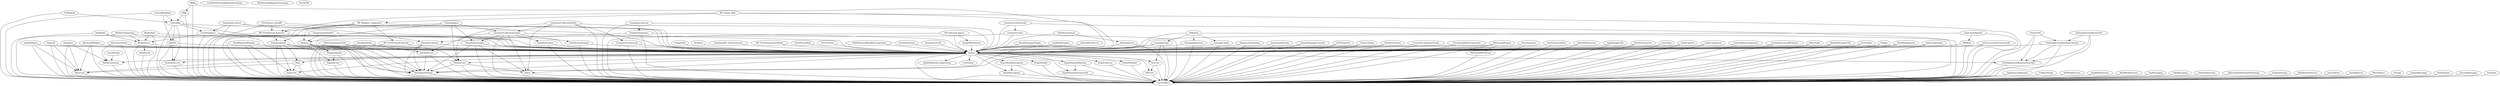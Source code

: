 digraph {
    0 [ label = "CoreUObject" ]
    1 [ label = "Engine" ]
    2 [ label = "Paper2D" ]
    3 [ label = "ControlRig" ]
    5 [ label = "RigVM" ]
    7 [ label = "LevelSequence" ]
    9 [ label = "DeveloperSettings" ]
    10 [ label = "SequencerScripting" ]
    11 [ label = "IKRig" ]
    12 [ label = "GameplayCameras" ]
    13 [ label = "TemplateSequence" ]
    14 [ label = "OodleNetworkHandlerComponent" ]
    15 [ label = "AnimationSharing" ]
    16 [ label = "SignificanceManager" ]
    17 [ label = "UObjectPlugin" ]
    18 [ label = "FacialAnimation" ]
    19 [ label = "EnhancedInput" ]
    20 [ label = "DatasmithContent" ]
    21 [ label = "VariantManagerContent" ]
    22 [ label = "GLTFExporter" ]
    23 [ label = "AutomationUtils" ]
    24 [ label = "ClothingSystemRuntimeInterface" ]
    25 [ label = "ClothingSystemRuntimeCommon" ]
    26 [ label = "ChaosCloth" ]
    27 [ label = "ChaosCaching" ]
    28 [ label = "TakeMovieScene" ]
    29 [ label = "GeometryCollectionTracks" ]
    30 [ label = "ProceduralMeshComponent" ]
    31 [ label = "DataflowEnginePlugin" ]
    32 [ label = "NiagaraCore" ]
    33 [ label = "Niagara" ]
    34 [ label = "ChaosNiagara" ]
    35 [ label = "NiagaraShader" ]
    36 [ label = "NiagaraAnimNotifies" ]
    37 [ label = "GeometryCache" ]
    38 [ label = "GeometryCacheTracks" ]
    39 [ label = "AvfMediaFactory" ]
    40 [ label = "MediaAssets" ]
    41 [ label = "ImgMedia" ]
    42 [ label = "ImgMediaEngine" ]
    43 [ label = "ImgMediaFactory" ]
    44 [ label = "MediaCompositing" ]
    45 [ label = "MediaPlate" ]
    46 [ label = "WmfMediaFactory" ]
    47 [ label = "TcpMessaging" ]
    48 [ label = "UdpMessaging" ]
    49 [ label = "ActorSequence" ]
    50 [ label = "OnlineSubsystem" ]
    51 [ label = "OnlineSubsystemUtils" ]
    53 [ label = "ActorLayerUtilities" ]
    54 [ label = "AndroidFileServer" ]
    55 [ label = "AndroidPermission" ]
    56 [ label = "AppleImageUtils" ]
    57 [ label = "ArchVisCharacter" ]
    58 [ label = "AssetTags" ]
    59 [ label = "AudioCapture" ]
    60 [ label = "CableComponent" ]
    61 [ label = "CustomMeshComponent" ]
    62 [ label = "GooglePAD" ]
    63 [ label = "LocationServicesBPLibrary" ]
    64 [ label = "MetasoundFrontend" ]
    65 [ label = "MetasoundEngine" ]
    67 [ label = "AudioWidgets" ]
    68 [ label = "AudioAnalyzer" ]
    69 [ label = "AudioSynesthesia" ]
    70 [ label = "WaveTable" ]
    71 [ label = "MobilePatchingUtils" ]
    72 [ label = "AudioExtensions" ]
    73 [ label = "ResonanceAudio" ]
    74 [ label = "SoundFields" ]
    75 [ label = "Synthesis" ]
    76 [ label = "TraceUtilities" ]
    77 [ label = "AnimationCore" ]
    78 [ label = "InputCore" ]
    79 [ label = "SlateCore" ]
    80 [ label = "Slate" ]
    81 [ label = "ImageWriteQueue" ]
    82 [ label = "MaterialShaderQualitySettings" ]
    83 [ label = "EyeTracker" ]
    84 [ label = "Renderer" ]
    85 [ label = "EngineSettings" ]
    86 [ label = "PhysicsCore" ]
    87 [ label = "MRMesh" ]
    88 [ label = "AugmentedReality" ]
    89 [ label = "HeadMountedDisplay" ]
    90 [ label = "BuildPatchServices" ]
    91 [ label = "TypedElementFramework" ]
    92 [ label = "Foliage" ]
    94 [ label = "TimeManagement" ]
    95 [ label = "MeshDescription" ]
    96 [ label = "StaticMeshDescription" ]
    97 [ label = "ChaosSolverEngine" ]
    98 [ label = "FieldSystemEngine" ]
    99 [ label = "NetCore" ]
    100 [ label = "DataflowCore" ]
    101 [ label = "DataflowEngine" ]
    102 [ label = "GeometryCollectionEngine" ]
    104 [ label = "PropertyPath" ]
    105 [ label = "TypedElementRuntime" ]
    106 [ label = "CinematicCamera" ]
    107 [ label = "AudioLinkCore" ]
    108 [ label = "AudioLinkEngine" ]
    109 [ label = "JsonUtilities" ]
    110 [ label = "AssetRegistry" ]
    111 [ label = "IrisCore" ]
    112 [ label = "GameplayTags" ]
    113 [ label = "PacketHandler" ]
    114 [ label = "MovieSceneCapture" ]
    115 [ label = "MoviePlayer" ]
    116 [ label = "Overlay" ]
    117 [ label = "ClothingSystemRuntimeNv" ]
    118 [ label = "NavigationSystem" ]
    119 [ label = "GameplayTasks" ]
    120 [ label = "AIModule" ]
    121 [ label = "InteractiveToolsFramework" ]
    122 [ label = "GeometryFramework" ]
    123 [ label = "AdvancedWidgets" ]
    124 [ label = "ControlRigSpline" ]
    125 [ label = "FullBodyIK" ]
    126 [ label = "PBIK" ]
    127 [ label = "GeometryCollectionNodes" ]
    128 [ label = "Chaos" ]
    129 [ label = "AudioPlatformConfiguration" ]
    130 [ label = "CoreOnline" ]
    131 [ label = "MediaUtils" ]
    132 [ label = "LocalFileNetworkReplayStreaming" ]
    133 [ label = "HttpNetworkReplayStreaming" ]
    134 [ label = "VectorVM" ]
    135 [ label = "DataflowNodes" ]
    136 [ label = "EngineMessages" ]
    137 [ label = "Serialization" ]
    138 [ label = "SessionMessages" ]
    139 [ label = "DmgTypeBP_Environmental" ]
    140 [ label = "Transient" ]
    141 [ label = "FirstPerson_AnimBP" ]
    142 [ label = "BP_FirstPersonCharacter" ]
    143 [ label = "BP_FirstPersonProjectile" ]
    144 [ label = "BP_FirstPersonGameMode" ]
    145 [ label = "BP_Weapon_Component" ]
    146 [ label = "BP_Pickup_Rifle" ]
    147 [ label = "FirstPersonMap" ]
    61 -> 1 [ ]
    61 -> 0 [ ]
    73 -> 0 [ ]
    73 -> 1 [ ]
    73 -> 72 [ ]
    51 -> 1 [ ]
    51 -> 0 [ ]
    51 -> 9 [ ]
    110 -> 0 [ ]
    80 -> 79 [ ]
    80 -> 0 [ ]
    80 -> 78 [ ]
    146 -> 1 [ ]
    146 -> 0 [ ]
    146 -> 142 [ ]
    146 -> 145 [ ]
    90 -> 0 [ ]
    139 -> 1 [ ]
    30 -> 0 [ ]
    30 -> 1 [ ]
    47 -> 0 [ ]
    7 -> 40 [ ]
    7 -> 0 [ ]
    7 -> 9 [ ]
    7 -> 1 [ ]
    101 -> 1 [ ]
    101 -> 0 [ ]
    40 -> 1 [ ]
    40 -> 0 [ ]
    40 -> 131 [ ]
    115 -> 0 [ ]
    74 -> 72 [ ]
    72 -> 0 [ ]
    32 -> 0 [ ]
    53 -> 1 [ ]
    53 -> 0 [ ]
    10 -> 0 [ ]
    10 -> 1 [ ]
    89 -> 1 [ ]
    89 -> 0 [ ]
    89 -> 78 [ ]
    78 -> 0 [ ]
    24 -> 0 [ ]
    79 -> 0 [ ]
    41 -> 40 [ ]
    41 -> 0 [ ]
    41 -> 1 [ ]
    77 -> 0 [ ]
    76 -> 1 [ ]
    118 -> 0 [ ]
    118 -> 1 [ ]
    56 -> 0 [ ]
    56 -> 1 [ ]
    138 -> 0 [ ]
    145 -> 0 [ ]
    145 -> 1 [ ]
    145 -> 143 [ ]
    145 -> 19 [ ]
    145 -> 142 [ ]
    128 -> 0 [ ]
    113 -> 0 [ ]
    117 -> 0 [ ]
    117 -> 24 [ ]
    117 -> 25 [ ]
    45 -> 40 [ ]
    45 -> 1 [ ]
    45 -> 0 [ ]
    88 -> 0 [ ]
    88 -> 1 [ ]
    88 -> 87 [ ]
    75 -> 1 [ ]
    75 -> 0 [ ]
    75 -> 79 [ ]
    75 -> 72 [ ]
    86 -> 0 [ ]
    86 -> 128 [ ]
    86 -> 9 [ ]
    22 -> 0 [ ]
    22 -> 1 [ ]
    114 -> 1 [ ]
    114 -> 0 [ ]
    114 -> 81 [ ]
    144 -> 1 [ ]
    147 -> 1 [ ]
    64 -> 0 [ ]
    84 -> 1 [ ]
    85 -> 0 [ ]
    42 -> 1 [ ]
    68 -> 0 [ ]
    68 -> 1 [ ]
    44 -> 1 [ ]
    29 -> 1 [ ]
    1 -> 104 [ ]
    3 -> 0 [ ]
    3 -> 5 [ ]
    3 -> 77 [ ]
    3 -> 1 [ ]
    1 -> 77 [ ]
    3 -> 9 [ ]
    3 -> 7 [ ]
    100 -> 9 [ ]
    100 -> 0 [ ]
    63 -> 1 [ ]
    63 -> 0 [ ]
    69 -> 68 [ ]
    69 -> 1 [ ]
    91 -> 0 [ ]
    46 -> 0 [ ]
    55 -> 1 [ ]
    55 -> 0 [ ]
    67 -> 79 [ ]
    67 -> 0 [ ]
    136 -> 0 [ ]
    106 -> 0 [ ]
    106 -> 1 [ ]
    106 -> 9 [ ]
    111 -> 99 [ ]
    111 -> 0 [ ]
    35 -> 0 [ ]
    35 -> 32 [ ]
    12 -> 1 [ ]
    12 -> 0 [ ]
    12 -> 13 [ ]
    33 -> 0 [ ]
    33 -> 35 [ ]
    33 -> 1 [ ]
    33 -> 86 [ ]
    33 -> 9 [ ]
    33 -> 32 [ ]
    108 -> 1 [ ]
    108 -> 0 [ ]
    60 -> 1 [ ]
    60 -> 0 [ ]
    83 -> 0 [ ]
    83 -> 1 [ ]
    135 -> 0 [ ]
    135 -> 1 [ ]
    135 -> 100 [ ]
    49 -> 0 [ ]
    49 -> 1 [ ]
    1 -> 0 [ ]
    1 -> 91 [ ]
    1 -> 80 [ ]
    1 -> 113 [ ]
    1 -> 72 [ ]
    1 -> 86 [ ]
    1 -> 79 [ ]
    1 -> 9 [ ]
    1 -> 111 [ ]
    1 -> 78 [ ]
    1 -> 24 [ ]
    1 -> 128 [ ]
    1 -> 99 [ ]
    1 -> 130 [ ]
    1 -> 105 [ ]
    1 -> 129 [ ]
    1 -> 96 [ ]
    67 -> 1 [ ]
    1 -> 107 [ ]
    1 -> 95 [ ]
    92 -> 0 [ ]
    92 -> 1 [ ]
    27 -> 1 [ ]
    27 -> 0 [ ]
    34 -> 0 [ ]
    34 -> 102 [ ]
    34 -> 97 [ ]
    34 -> 33 [ ]
    34 -> 86 [ ]
    65 -> 0 [ ]
    65 -> 1 [ ]
    65 -> 64 [ ]
    65 -> 9 [ ]
    50 -> 0 [ ]
    39 -> 0 [ ]
    43 -> 0 [ ]
    57 -> 0 [ ]
    57 -> 1 [ ]
    9 -> 0 [ ]
    23 -> 1 [ ]
    98 -> 0 [ ]
    98 -> 1 [ ]
    13 -> 1 [ ]
    13 -> 106 [ ]
    13 -> 0 [ ]
    21 -> 0 [ ]
    21 -> 1 [ ]
    104 -> 0 [ ]
    26 -> 0 [ ]
    26 -> 25 [ ]
    26 -> 24 [ ]
    127 -> 100 [ ]
    127 -> 102 [ ]
    127 -> 0 [ ]
    127 -> 122 [ ]
    127 -> 1 [ ]
    127 -> 128 [ ]
    143 -> 1 [ ]
    143 -> 0 [ ]
    109 -> 0 [ ]
    36 -> 1 [ ]
    36 -> 0 [ ]
    36 -> 33 [ ]
    19 -> 1 [ ]
    19 -> 9 [ ]
    19 -> 78 [ ]
    19 -> 0 [ ]
    19 -> 80 [ ]
    59 -> 0 [ ]
    59 -> 1 [ ]
    38 -> 0 [ ]
    38 -> 37 [ ]
    81 -> 1 [ ]
    102 -> 0 [ ]
    102 -> 97 [ ]
    102 -> 86 [ ]
    102 -> 1 [ ]
    102 -> 101 [ ]
    102 -> 128 [ ]
    102 -> 98 [ ]
    137 -> 0 [ ]
    141 -> 1 [ ]
    141 -> 142 [ ]
    141 -> 0 [ ]
    15 -> 1 [ ]
    15 -> 0 [ ]
    31 -> 1 [ ]
    17 -> 0 [ ]
    94 -> 0 [ ]
    94 -> 1 [ ]
    97 -> 128 [ ]
    97 -> 1 [ ]
    97 -> 9 [ ]
    97 -> 0 [ ]
    38 -> 1 [ ]
    28 -> 0 [ ]
    28 -> 1 [ ]
    44 -> 40 [ ]
    44 -> 0 [ ]
    37 -> 1 [ ]
    37 -> 33 [ ]
    37 -> 0 [ ]
    125 -> 0 [ ]
    125 -> 3 [ ]
    95 -> 0 [ ]
    70 -> 0 [ ]
    70 -> 1 [ ]
    131 -> 0 [ ]
    14 -> 1 [ ]
    29 -> 0 [ ]
    62 -> 1 [ ]
    5 -> 0 [ ]
    5 -> 77 [ ]
    5 -> 1 [ ]
    87 -> 0 [ ]
    87 -> 1 [ ]
    25 -> 0 [ ]
    25 -> 24 [ ]
    25 -> 1 [ ]
    18 -> 1 [ ]
    20 -> 7 [ ]
    20 -> 1 [ ]
    20 -> 0 [ ]
    20 -> 106 [ ]
    142 -> 19 [ ]
    142 -> 0 [ ]
    142 -> 1 [ ]
    99 -> 0 [ ]
    124 -> 3 [ ]
    124 -> 0 [ ]
    124 -> 5 [ ]
    48 -> 0 [ ]
    82 -> 0 [ ]
    16 -> 0 [ ]
    123 -> 79 [ ]
    123 -> 0 [ ]
    123 -> 1 [ ]
    112 -> 0 [ ]
    112 -> 9 [ ]
    112 -> 1 [ ]
    112 -> 111 [ ]
    122 -> 1 [ ]
    122 -> 0 [ ]
    140 -> 0 [ ]
    96 -> 0 [ ]
    96 -> 95 [ ]
    119 -> 0 [ ]
    119 -> 1 [ ]
    54 -> 1 [ ]
    120 -> 0 [ ]
    120 -> 1 [ ]
    120 -> 119 [ ]
    120 -> 118 [ ]
    120 -> 112 [ ]
    2 -> 0 [ ]
    2 -> 1 [ ]
    2 -> 79 [ ]
    71 -> 0 [ ]
    71 -> 1 [ ]
    126 -> 0 [ ]
    126 -> 3 [ ]
    116 -> 0 [ ]
    107 -> 0 [ ]
    121 -> 0 [ ]
    121 -> 1 [ ]
    105 -> 91 [ ]
    105 -> 0 [ ]
    11 -> 0 [ ]
    11 -> 126 [ ]
    11 -> 1 [ ]
    58 -> 0 [ ]
    58 -> 1 [ ]
}
